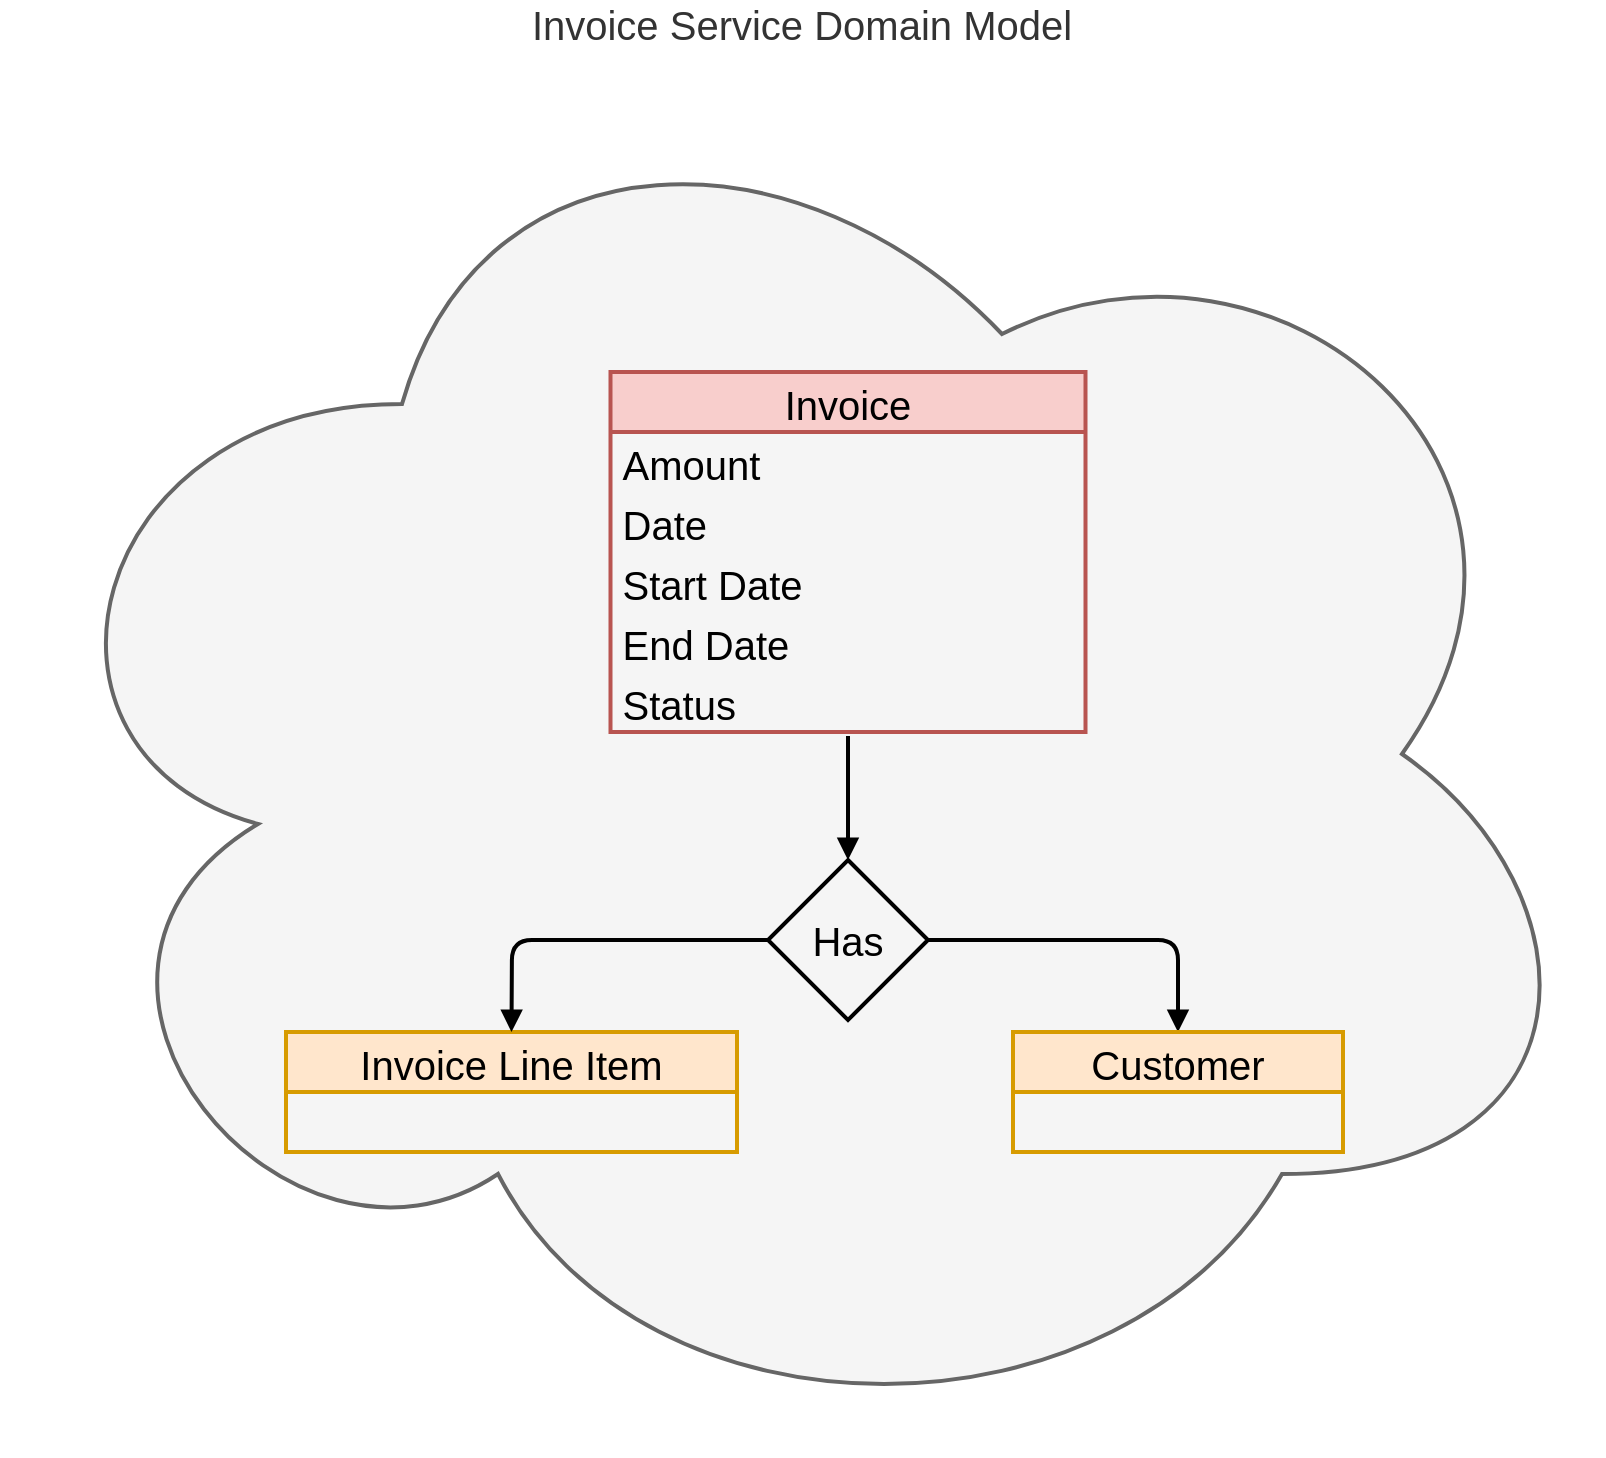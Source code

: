 <mxfile>
    <diagram id="R2lEEEUBdFMjLlhIrx00" name="Page-1">
        <mxGraphModel dx="614" dy="1658" grid="1" gridSize="10" guides="1" tooltips="1" connect="1" arrows="1" fold="1" page="1" pageScale="1" pageWidth="850" pageHeight="1100" math="0" shadow="0" extFonts="Permanent Marker^https://fonts.googleapis.com/css?family=Permanent+Marker">
            <root>
                <mxCell id="0"/>
                <mxCell id="1" parent="0"/>
                <mxCell id="87" value="Invoice Service Domain Model" style="ellipse;shape=cloud;whiteSpace=wrap;html=1;fillColor=#f5f5f5;fontColor=#333333;strokeColor=#666666;strokeWidth=2;labelPosition=center;verticalLabelPosition=top;align=center;verticalAlign=bottom;fontSize=20;" parent="1" vertex="1">
                    <mxGeometry x="170" y="-109" width="800" height="700" as="geometry"/>
                </mxCell>
                <mxCell id="88" value="Invoice" style="swimlane;fontStyle=0;childLayout=stackLayout;horizontal=1;startSize=30;horizontalStack=0;resizeParent=1;resizeParentMax=0;resizeLast=0;collapsible=1;marginBottom=0;fillColor=#f8cecc;strokeColor=#b85450;fontSize=20;strokeWidth=2;" parent="1" vertex="1">
                    <mxGeometry x="474.25" y="50" width="237.5" height="180" as="geometry"/>
                </mxCell>
                <mxCell id="89" value="Amount" style="text;strokeColor=none;fillColor=none;align=left;verticalAlign=middle;spacingLeft=4;spacingRight=4;overflow=hidden;points=[[0,0.5],[1,0.5]];portConstraint=eastwest;rotatable=0;fontSize=20;strokeWidth=2;" parent="88" vertex="1">
                    <mxGeometry y="30" width="237.5" height="30" as="geometry"/>
                </mxCell>
                <mxCell id="100" value="Date" style="text;strokeColor=none;fillColor=none;align=left;verticalAlign=middle;spacingLeft=4;spacingRight=4;overflow=hidden;points=[[0,0.5],[1,0.5]];portConstraint=eastwest;rotatable=0;fontSize=20;strokeWidth=2;" parent="88" vertex="1">
                    <mxGeometry y="60" width="237.5" height="30" as="geometry"/>
                </mxCell>
                <mxCell id="119" value="Start Date" style="text;strokeColor=none;fillColor=none;align=left;verticalAlign=middle;spacingLeft=4;spacingRight=4;overflow=hidden;points=[[0,0.5],[1,0.5]];portConstraint=eastwest;rotatable=0;fontSize=20;strokeWidth=2;" parent="88" vertex="1">
                    <mxGeometry y="90" width="237.5" height="30" as="geometry"/>
                </mxCell>
                <mxCell id="120" value="End Date" style="text;strokeColor=none;fillColor=none;align=left;verticalAlign=middle;spacingLeft=4;spacingRight=4;overflow=hidden;points=[[0,0.5],[1,0.5]];portConstraint=eastwest;rotatable=0;fontSize=20;strokeWidth=2;" parent="88" vertex="1">
                    <mxGeometry y="120" width="237.5" height="30" as="geometry"/>
                </mxCell>
                <mxCell id="121" value="Status" style="text;strokeColor=none;fillColor=none;align=left;verticalAlign=middle;spacingLeft=4;spacingRight=4;overflow=hidden;points=[[0,0.5],[1,0.5]];portConstraint=eastwest;rotatable=0;fontSize=20;strokeWidth=2;" parent="88" vertex="1">
                    <mxGeometry y="150" width="237.5" height="30" as="geometry"/>
                </mxCell>
                <mxCell id="94" value="Invoice Line Item" style="swimlane;fontStyle=0;childLayout=stackLayout;horizontal=1;startSize=30;horizontalStack=0;resizeParent=1;resizeParentMax=0;resizeLast=0;collapsible=1;marginBottom=0;fillColor=#ffe6cc;strokeColor=#d79b00;fontSize=20;strokeWidth=2;" parent="1" vertex="1">
                    <mxGeometry x="312" y="380" width="225.5" height="60" as="geometry"/>
                </mxCell>
                <mxCell id="116" style="edgeStyle=none;html=1;exitX=1;exitY=0.5;exitDx=0;exitDy=0;entryX=0.5;entryY=0;entryDx=0;entryDy=0;endArrow=block;endFill=1;strokeWidth=2;" parent="1" source="102" target="112" edge="1">
                    <mxGeometry relative="1" as="geometry">
                        <Array as="points">
                            <mxPoint x="758" y="334"/>
                        </Array>
                        <mxPoint x="630" y="334" as="sourcePoint"/>
                        <mxPoint x="693.5" y="420" as="targetPoint"/>
                    </mxGeometry>
                </mxCell>
                <mxCell id="102" value="Has" style="rhombus;whiteSpace=wrap;html=1;fontSize=20;fillColor=none;strokeWidth=2;" parent="1" vertex="1">
                    <mxGeometry x="553" y="294" width="80" height="80" as="geometry"/>
                </mxCell>
                <mxCell id="109" style="edgeStyle=none;html=1;entryX=0.5;entryY=0;entryDx=0;entryDy=0;fontSize=20;endArrow=block;endFill=1;strokeWidth=2;exitX=0.5;exitY=1.067;exitDx=0;exitDy=0;exitPerimeter=0;" parent="1" source="121" target="102" edge="1">
                    <mxGeometry relative="1" as="geometry">
                        <mxPoint x="593" y="170" as="sourcePoint"/>
                    </mxGeometry>
                </mxCell>
                <mxCell id="111" style="edgeStyle=none;html=1;entryX=0.5;entryY=0;entryDx=0;entryDy=0;fontSize=20;endArrow=block;endFill=1;strokeWidth=2;exitX=0;exitY=0.5;exitDx=0;exitDy=0;" parent="1" source="102" target="94" edge="1">
                    <mxGeometry relative="1" as="geometry">
                        <mxPoint x="592" y="370" as="sourcePoint"/>
                        <mxPoint x="602" y="304" as="targetPoint"/>
                        <Array as="points">
                            <mxPoint x="425" y="334"/>
                        </Array>
                    </mxGeometry>
                </mxCell>
                <mxCell id="112" value="Customer" style="swimlane;fontStyle=0;childLayout=stackLayout;horizontal=1;startSize=30;horizontalStack=0;resizeParent=1;resizeParentMax=0;resizeLast=0;collapsible=1;marginBottom=0;fillColor=#ffe6cc;strokeColor=#d79b00;fontSize=20;strokeWidth=2;" parent="1" vertex="1">
                    <mxGeometry x="675.5" y="380" width="165" height="60" as="geometry"/>
                </mxCell>
            </root>
        </mxGraphModel>
    </diagram>
</mxfile>
